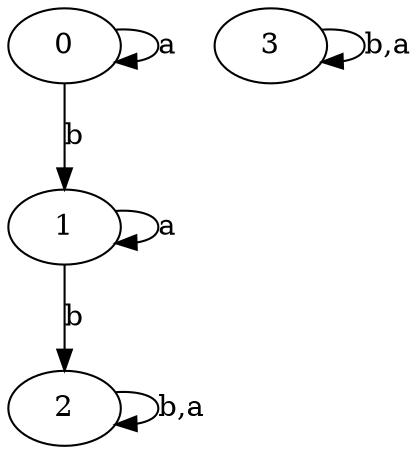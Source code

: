digraph {
 ranksep=0.5;
 d2tdocpreamble = "\usetikzlibrary{automata}";
 d2tfigpreamble = "\tikzstyle{every state}= [ draw=blue!50,very thick,fill=blue!20]  \tikzstyle{auto}= [fill=white]";
 node [style="state"];
 edge [lblstyle="auto",topath="bend right", len=4  ]
  "0" [label="0",];
  "1" [label="1",style = "state, initial"];
  "2" [label="2",];
  "3" [label="3",style = "state, accepting"];
  "0" -> "0" [label="a",topath="loop above"];
  "0" -> "1" [label="b"];
  "1" -> "1" [label="a",topath="loop above"];
  "1" -> "2" [label="b"];
  "2" -> "2" [label="b,a",topath="loop above"];
  "3" -> "3" [label="b,a",topath="loop above"];
}
